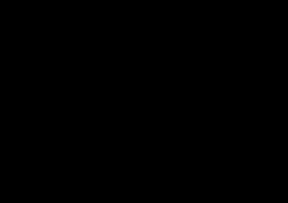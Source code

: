 #!/usr/bin/gnuplot
# -*- mode: sh -*-

outdir = 'out/integer.nlz'

# plot \
#   outdir."/hist.base.txt" w l, \
#   outdir."/hist.shift.txt" w l, \
#   outdir."/hist.shift4.txt" w l, \
#   outdir."/hist.shift8.txt" w l, \
#   outdir."/hist.bsec.txt" w l, \
#   outdir."/hist.bsec2.txt" w l, \
#   outdir."/hist.bsec3.txt" w l, \
#   outdir."/hist.builtin.txt" w l, \
#   outdir."/hist.bctz.txt" w l, \
#   outdir."/hist.asmbsr.txt" w l, \
#   outdir."/hist.frexp.txt" w l, \
#   outdir."/hist.double.txt" w l, \
#   outdir."/hist.float.txt" w l, \
#   outdir."/hist.kazatsuyu.txt" w l, \
#   outdir."/hist.debruijn.txt" w l, \
#   outdir."/hist.debruijn2.txt" w l

set terminal postscript eps color size 4,4
#set size 1.0,2.0/(1+sqrt(5))
set size 1.0,1.0/sqrt(2)
set output outdir.'/benchmark.eps'

set xtics rotate by -90 offset first 0.0,0.0
set ylabe '(t - t_{base})/ (t_{shift1} - t_{base})'
#unset log y; set yrange [0.0:5.0]
set log y; set yrange [0.01:5.0]
set key samplen 1 font ",10"
set xrange [-0.5:21.5]
plot \
  '< printf "%f %f\n" 11.5 0.01 11.5 10.0' with filledcurves y1 lc rgb '#dddddd' title '', \
  '< printf "%f %f\n"  8.5 0.01  8.5 10.0' with filledcurves y1 lc rgb '#ffffff' title '', \
  '< printf "%f %f\n"  5.5 0.01  5.5 10.0' with filledcurves y1 lc rgb '#dddddd' title '', \
  '< printf "%f %f\n"  2.5 0.01  2.5 10.0' with filledcurves y1 lc rgb '#ffffff' title '', \
  outdir.'/graph.xtic.txt'           using ($0+0.00):(-1):xtic(1) notitle, \
  outdir.'/graph.pad.icc.txt'        using ($0-0.25):2 ps 0.8 pt 8 lc rgb '#0000FF' title '', \
  outdir.'/graph.pad.gcc.txt'        using ($0-0.25):2 ps 1.2 pt 8 lc rgb '#FF0000' title '', \
  outdir.'/graph.pad.clang.txt'      using ($0-0.25):2 ps 1.0 pt 8 lc rgb '#008800' title '', \
  outdir.'/graph.vaio.msc.txt'       using ($0+0.00):2 ps 0.8 pt 4 lc rgb '#FF00FF' title '', \
  outdir.'/graph.vaio.gcc.txt'       using ($0+0.00):2 ps 1.2 pt 4 lc rgb '#FF0000' title '', \
  outdir.'/graph.vaio.clang.txt'     using ($0+0.00):2 ps 1.0 pt 4 lc rgb '#008800' title '', \
  outdir.'/graph.laguerre.icc.txt'   using ($0+0.25):2 ps 0.8 pt 6 lc rgb '#0000FF' title '', \
  outdir.'/graph.laguerre.gcc.txt'   using ($0+0.25):2 ps 1.2 pt 6 lc rgb '#FF0000' title '', \
  outdir.'/graph.laguerre.clang.txt' using ($0+0.25):2 ps 1.0 pt 6 lc rgb '#008800' title '', \
  NaN w p pt 8 lc rgb '#000000' title 'Linux 32bit (Core Duo T2300 1.66GHz)', \
  NaN w p pt 4 lc rgb '#000000' title 'Win10 64bit (Core i5-6200U 2.3GHz)', \
  NaN w p pt 6 lc rgb '#000000' title 'Linux 64bit (Xeon E5-2670 2.6GHz)', \
  NaN w p pt 5 ps 1.2 lc rgb '#FF0000' title 'gcc', \
  NaN w p pt 5 ps 1.0 lc rgb '#008800' title 'clang', \
  NaN w p pt 5 ps 0.8 lc rgb '#0000FF' title 'icc', \
  NaN w p pt 5 ps 0.8 lc rgb '#FF00FF' title 'msc'
